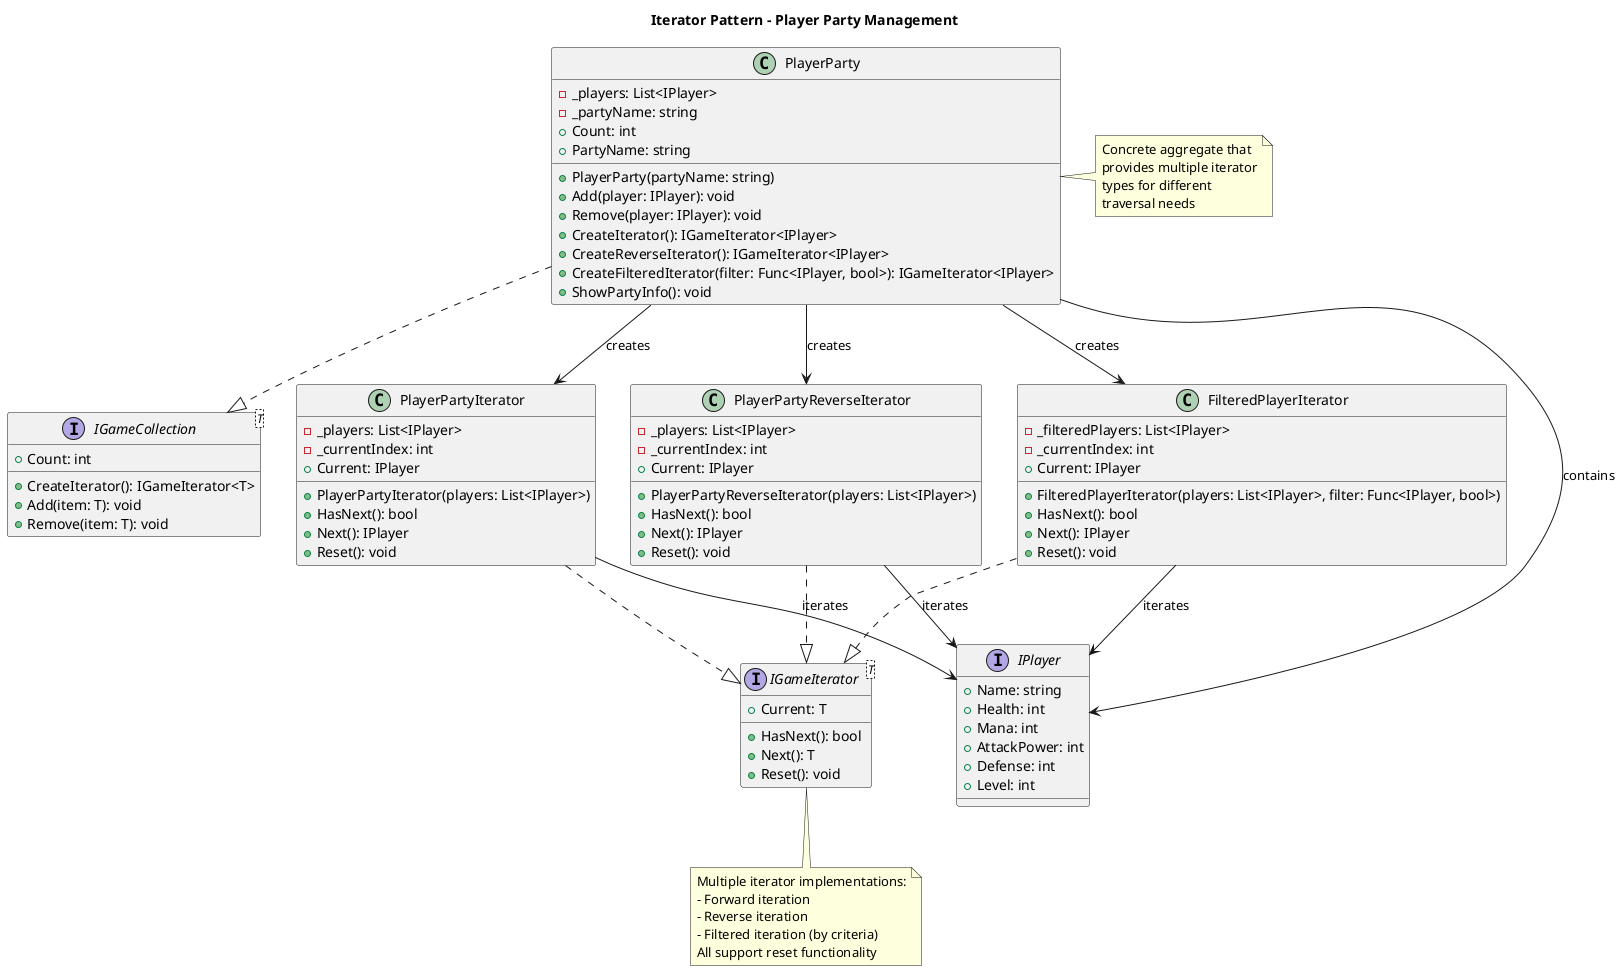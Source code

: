 @startuml Iterator_Pattern

title Iterator Pattern - Player Party Management

interface IGameIterator<T> {
    +HasNext(): bool
    +Next(): T
    +Reset(): void
    +Current: T
}

interface IGameCollection<T> {
    +CreateIterator(): IGameIterator<T>
    +Add(item: T): void
    +Remove(item: T): void
    +Count: int
}

class PlayerParty {
    -_players: List<IPlayer>
    -_partyName: string
    +PlayerParty(partyName: string)
    +Add(player: IPlayer): void
    +Remove(player: IPlayer): void
    +CreateIterator(): IGameIterator<IPlayer>
    +CreateReverseIterator(): IGameIterator<IPlayer>
    +CreateFilteredIterator(filter: Func<IPlayer, bool>): IGameIterator<IPlayer>
    +ShowPartyInfo(): void
    +Count: int
    +PartyName: string
}

class PlayerPartyIterator {
    -_players: List<IPlayer>
    -_currentIndex: int
    +PlayerPartyIterator(players: List<IPlayer>)
    +HasNext(): bool
    +Next(): IPlayer
    +Reset(): void
    +Current: IPlayer
}

class PlayerPartyReverseIterator {
    -_players: List<IPlayer>
    -_currentIndex: int
    +PlayerPartyReverseIterator(players: List<IPlayer>)
    +HasNext(): bool
    +Next(): IPlayer
    +Reset(): void
    +Current: IPlayer
}

class FilteredPlayerIterator {
    -_filteredPlayers: List<IPlayer>
    -_currentIndex: int
    +FilteredPlayerIterator(players: List<IPlayer>, filter: Func<IPlayer, bool>)
    +HasNext(): bool
    +Next(): IPlayer
    +Reset(): void
    +Current: IPlayer
}

interface IPlayer {
    +Name: string
    +Health: int
    +Mana: int
    +AttackPower: int
    +Defense: int
    +Level: int
}

PlayerParty ..|> IGameCollection
PlayerPartyIterator ..|> IGameIterator
PlayerPartyReverseIterator ..|> IGameIterator
FilteredPlayerIterator ..|> IGameIterator
PlayerParty --> PlayerPartyIterator : creates
PlayerParty --> PlayerPartyReverseIterator : creates
PlayerParty --> FilteredPlayerIterator : creates
PlayerParty --> IPlayer : contains
PlayerPartyIterator --> IPlayer : iterates
PlayerPartyReverseIterator --> IPlayer : iterates
FilteredPlayerIterator --> IPlayer : iterates

note right of PlayerParty
  Concrete aggregate that
  provides multiple iterator
  types for different
  traversal needs
end note

note bottom of IGameIterator
  Multiple iterator implementations:
  - Forward iteration
  - Reverse iteration
  - Filtered iteration (by criteria)
  All support reset functionality
end note

@enduml
